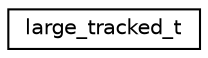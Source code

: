 digraph "Graphical Class Hierarchy"
{
  edge [fontname="Helvetica",fontsize="10",labelfontname="Helvetica",labelfontsize="10"];
  node [fontname="Helvetica",fontsize="10",shape=record];
  rankdir="LR";
  Node0 [label="large_tracked_t",height=0.2,width=0.4,color="black", fillcolor="white", style="filled",URL="$structlarge__tracked__t.html"];
}
